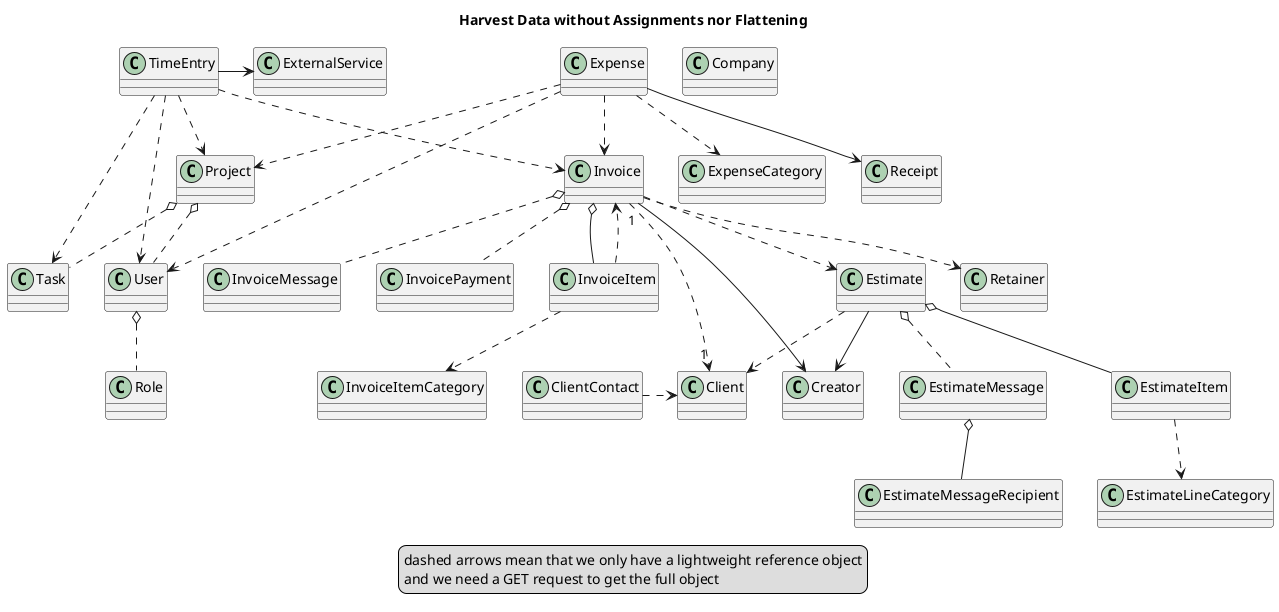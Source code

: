 @startuml
Title Harvest Data without Assignments nor Flattening
class Company

Invoice "1" ..> "1" Client
Invoice o-- InvoiceItem
Invoice ..> Estimate
Invoice ..> Retainer
Invoice --> Creator

InvoiceItem ..> Invoice
InvoiceItem ..> InvoiceItemCategory

' by endpoint
Invoice o.. InvoiceMessage
Invoice o.. InvoicePayment


Expense ..> Project
Expense ..> ExpenseCategory
Expense ..> User
Expense --> Receipt
Expense ..> Invoice

Estimate ..> Client
Estimate o-- EstimateItem
Estimate --> Creator

' by endpoint
Estimate o.. EstimateMessage

EstimateItem ..> EstimateLineCategory

EstimateMessage o-- EstimateMessageRecipient


ClientContact .> Client

' by endpoint
Project o.. User
Project o.. Task

User o.. Role

TimeEntry ..> User
TimeEntry ..> Project
TimeEntry ..> Task
TimeEntry -> ExternalService
TimeEntry ..> Invoice
legend
dashed arrows mean that we only have a lightweight reference object
and we need a GET request to get the full object
end legend
@enduml